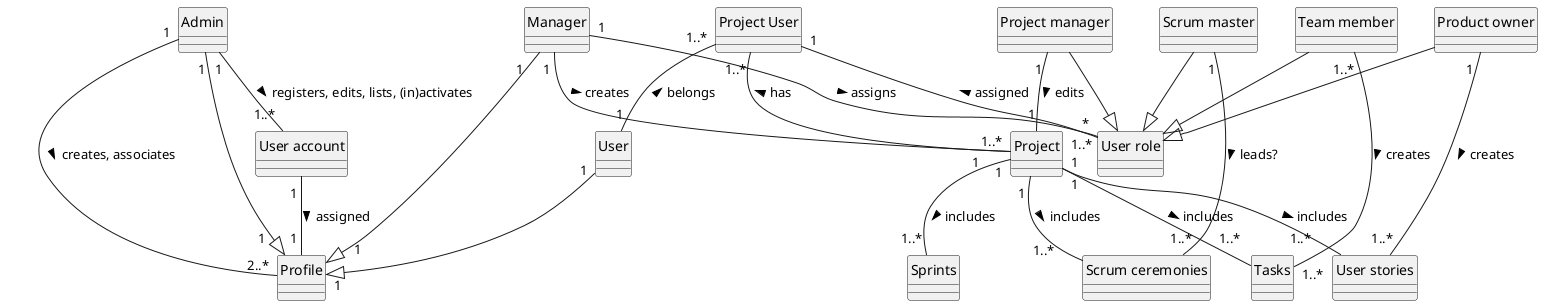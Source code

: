 @startuml
skinparam style strictuml




Class Admin
Class "User account"
Class Profile
Class Manager
Class User
Class "User role"
Class Project
Class "Project User"
Class "Project manager"
Class "Product owner"
Class "Scrum master"
Class "Team member"
Class Sprints
Class "Scrum ceremonies"
Class Tasks



Admin "1" -- "1..*" "User account": registers, edits, lists, (in)activates >
Admin "1" -- "2..*" Profile: creates, associates >
Admin "1" --|> "1    " Profile
Manager "1   "--|>"      1" Profile
Manager "1 " -- "*" "User role" : assigns >
User "1" --|> "1" Profile
"User account" "1 "--"1 " Profile: assigned >
Manager "1 "-- "1..*" Project: creates >
"Project User" "1..*" -- "1" User: belongs <
"Project User" "1" -- "1..*" "User role": assigned <
"Project User" "1..*" -- "1       " Project : has <
Project "1" -- "      1..* " Tasks: includes >
Project "1" -- "1..*" Sprints: includes >
Project "1 " -- "1..*      " "Scrum ceremonies": includes >
Project "1" -- "1..*      " "User stories": includes >
"Project manager" --|> "User role"
"Project manager" "         1" -- "   1" Project: edits >
"Product owner" --|> "User role"
"Team member" --|> "User role"
"Team member" "1..*"-- "1..*" "Tasks": creates >
"Product owner" "              1" -- "1..*" "User stories": creates >
"Scrum master" --|> "User role"
"Scrum master" "1" -- "1..*" "Scrum ceremonies": leads? >


@enduml